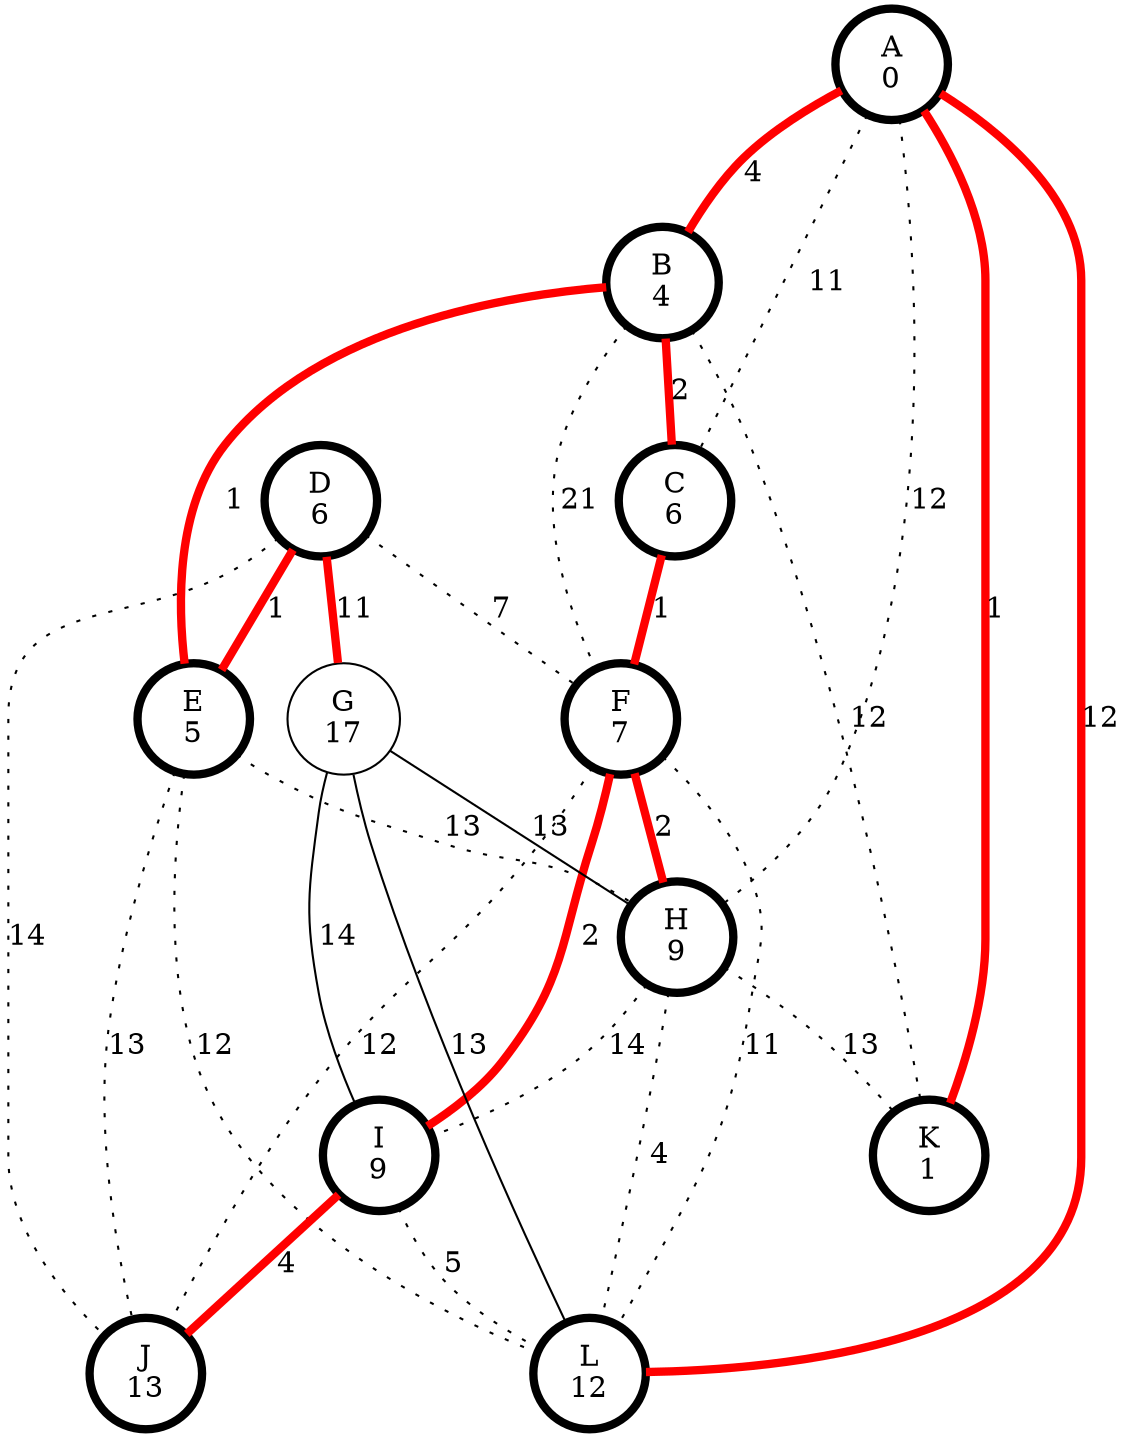 graph {
  A [label="A\n0" penwidth=4];
  B [label="B\n4" penwidth=4];
  C [label="C\n6" penwidth=4];
  D [label="D\n6" penwidth=4];
  E [label="E\n5" penwidth=4];
  F [label="F\n7" penwidth=4];
  G [label="G\n17"];
  H [label="H\n9" penwidth=4];
  I [label="I\n9" penwidth=4];
  J [label="J\n13" penwidth=4];
  K [label="K\n1" penwidth=4];
  L [label="L\n12" penwidth=4];

  A -- C [label=11 style=dotted]
  A -- L [label=12 penwidth=4 color=red]
  A -- K [label=1 penwidth=4 color=red]
  A -- B [label=4 penwidth=4 color=red]
  A -- H [label=12 style=dotted]
  B -- C [label=2 penwidth=4 color=red]
  B -- F [label=21 style=dotted]
  B -- K [label=12 style=dotted]
  B -- E [label=1 penwidth=4 color=red]
  C -- F [label=1 penwidth=4 color=red]
  D -- F [label=7 style=dotted]
  D -- G [label=11 penwidth=4 color=red]
  D -- J [label=14 style=dotted]
  D -- E [label=1 penwidth=4 color=red]
  E -- L [label=12 style=dotted]
  E -- H [label=13 style=dotted]
  E -- J [label=13 style=dotted]
  F -- L [label=11 style=dotted]
  F -- I [label=2 penwidth=4 color=red]
  F -- H [label=2 penwidth=4 color=red]
  F -- J [label=12 style=dotted]
  G -- L [label=13]
  G -- I [label=14]
  G -- H [label=13]
  H -- L [label=4 style=dotted]
  H -- I [label=14 style=dotted]
  H -- K [label=13 style=dotted]
  I -- L [label=5 style=dotted]
  I -- J [label=4 penwidth=4 color=red]
}
